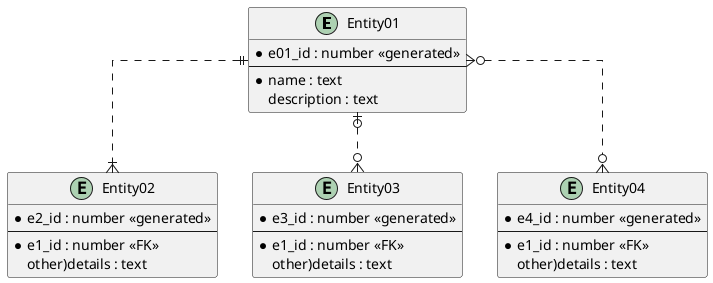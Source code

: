 @startuml ERdiagram
skinparam linetype ortho

entity "Entity01" as e01 {
    *e01_id : number <<generated>>
    --
    *name : text
    description : text
}

entity "Entity02" as e02{
    *e2_id : number <<generated>>
    --
    *e1_id : number <<FK>>
    other)details : text
}

entity "Entity03" as e03{
    *e3_id : number <<generated>>
    --
    *e1_id : number <<FK>>
    other)details : text
}


entity "Entity04" as e04{
    *e4_id : number <<generated>>
    --
    *e1_id : number <<FK>>
    other)details : text
}


e01 ||..|{ e02
e01|o..o{e03
e01}o..o{e04
@enduml
